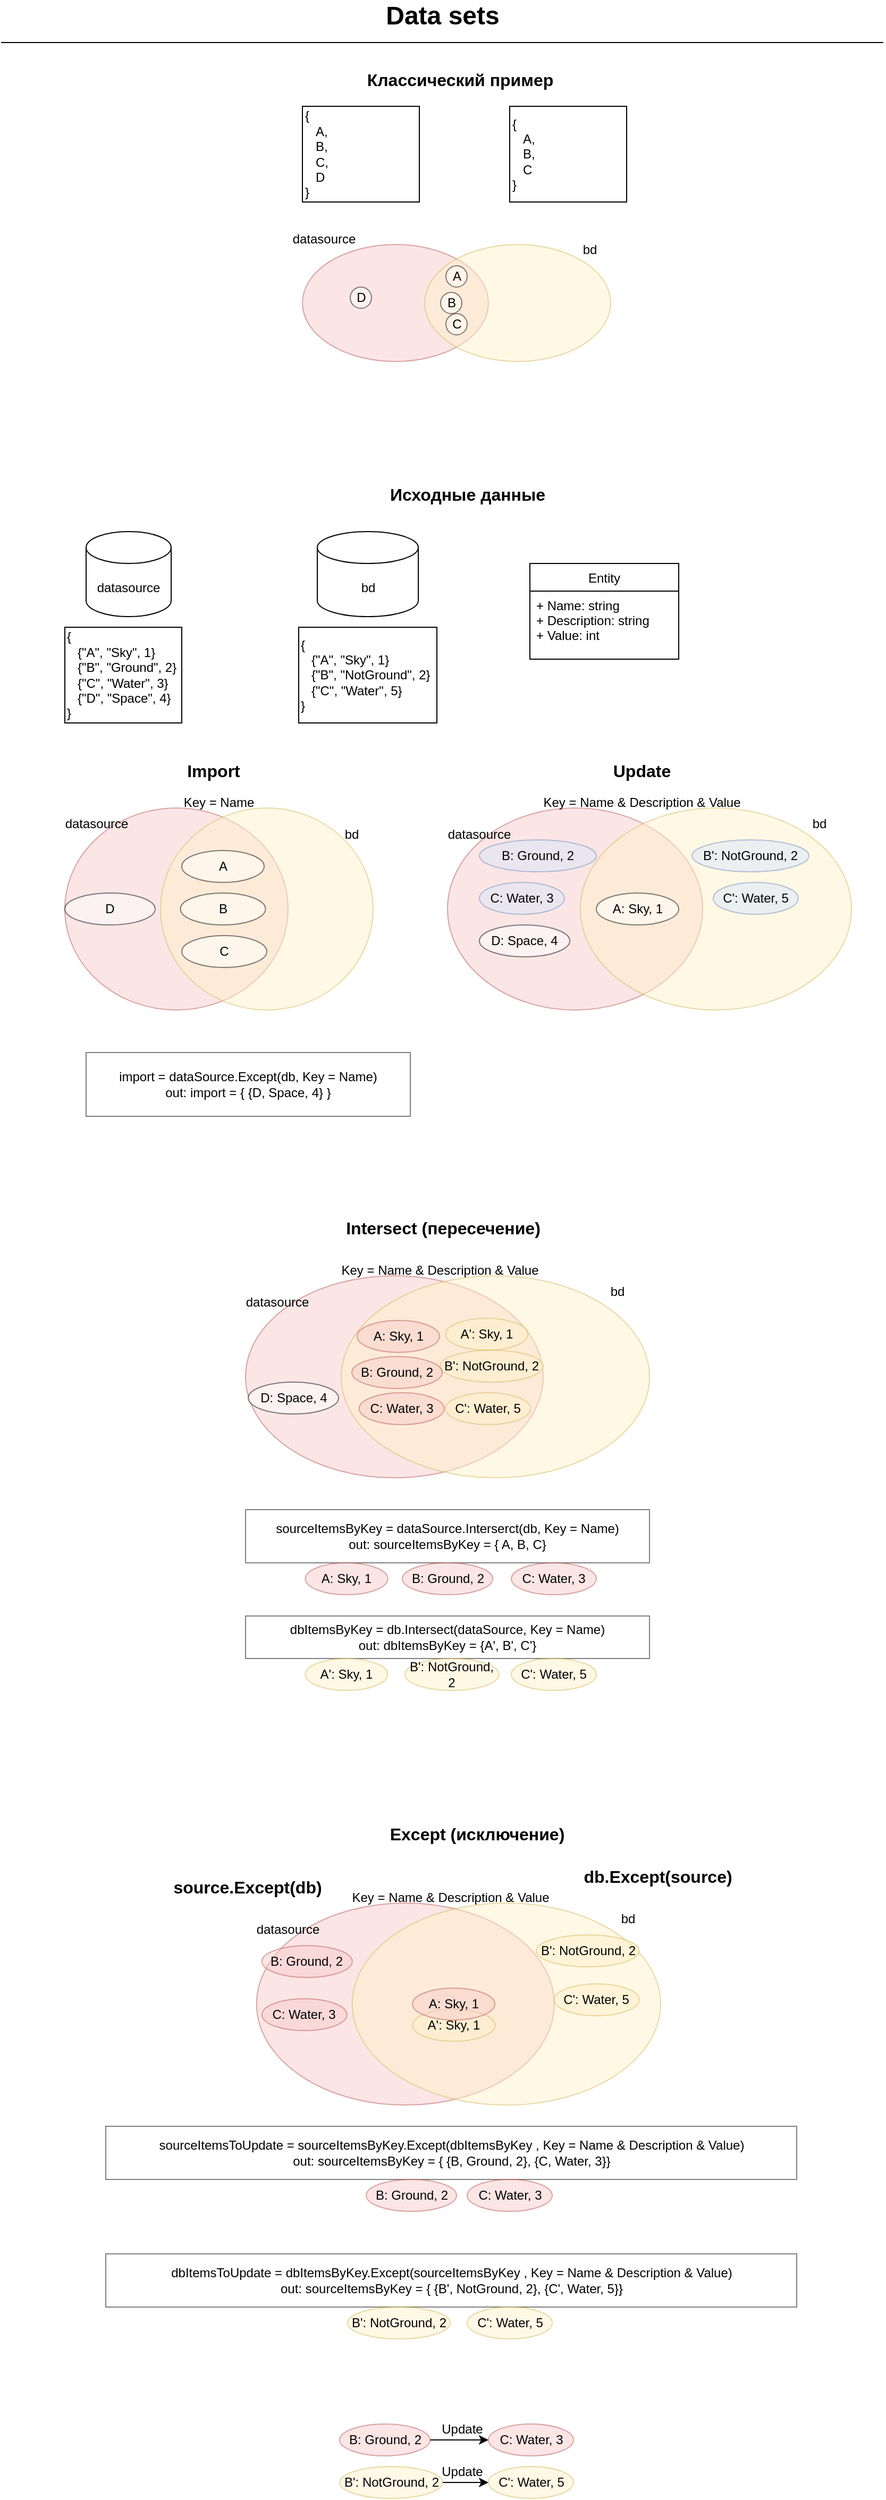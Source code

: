 <mxfile version="18.0.6" type="device"><diagram id="hYkvrTX9q1Pj_ykMgORU" name="Page-1"><mxGraphModel dx="1718" dy="1014" grid="1" gridSize="10" guides="1" tooltips="1" connect="1" arrows="1" fold="1" page="1" pageScale="1" pageWidth="850" pageHeight="1100" math="0" shadow="0"><root><mxCell id="0"/><mxCell id="1" parent="0"/><mxCell id="htVkX9HKynLvyQJheNIb-2" value="datasource" style="shape=cylinder3;whiteSpace=wrap;html=1;boundedLbl=1;backgroundOutline=1;size=15;" vertex="1" parent="1"><mxGeometry x="90" y="510" width="80" height="80" as="geometry"/></mxCell><mxCell id="htVkX9HKynLvyQJheNIb-3" value="bd" style="shape=cylinder3;whiteSpace=wrap;html=1;boundedLbl=1;backgroundOutline=1;size=15;" vertex="1" parent="1"><mxGeometry x="307.5" y="510" width="95" height="80" as="geometry"/></mxCell><mxCell id="htVkX9HKynLvyQJheNIb-5" value="Entity" style="swimlane;fontStyle=0;childLayout=stackLayout;horizontal=1;startSize=26;fillColor=none;horizontalStack=0;resizeParent=1;resizeParentMax=0;resizeLast=0;collapsible=1;marginBottom=0;" vertex="1" parent="1"><mxGeometry x="507.5" y="540" width="140" height="90" as="geometry"/></mxCell><mxCell id="htVkX9HKynLvyQJheNIb-6" value="+ Name: string&#10;+ Description: string&#10;+ Value: int" style="text;strokeColor=none;fillColor=none;align=left;verticalAlign=top;spacingLeft=4;spacingRight=4;overflow=hidden;rotatable=0;points=[[0,0.5],[1,0.5]];portConstraint=eastwest;" vertex="1" parent="htVkX9HKynLvyQJheNIb-5"><mxGeometry y="26" width="140" height="64" as="geometry"/></mxCell><mxCell id="htVkX9HKynLvyQJheNIb-9" value="{&lt;br&gt;&amp;nbsp; &amp;nbsp;{&quot;A&quot;, &quot;Sky&quot;, 1}&lt;br&gt;&amp;nbsp; &amp;nbsp;{&quot;B&quot;, &quot;Ground&quot;, 2}&lt;br&gt;&amp;nbsp; &amp;nbsp;{&quot;C&quot;, &quot;Water&quot;, 3}&lt;br&gt;&amp;nbsp; &amp;nbsp;{&quot;D&quot;, &quot;Space&quot;, 4}&lt;br&gt;}" style="html=1;align=left;" vertex="1" parent="1"><mxGeometry x="70" y="600" width="110" height="90" as="geometry"/></mxCell><mxCell id="htVkX9HKynLvyQJheNIb-10" value="{&lt;br&gt;&amp;nbsp; &amp;nbsp;{&quot;A&quot;, &quot;Sky&quot;, 1}&lt;br&gt;&amp;nbsp; &amp;nbsp;{&quot;B&quot;, &quot;NotGround&quot;, 2}&lt;br&gt;&amp;nbsp; &amp;nbsp;{&quot;C&quot;, &quot;Water&quot;, 5}&lt;br&gt;}" style="html=1;align=left;" vertex="1" parent="1"><mxGeometry x="290" y="600" width="130" height="90" as="geometry"/></mxCell><mxCell id="htVkX9HKynLvyQJheNIb-11" value="" style="ellipse;whiteSpace=wrap;html=1;fillColor=#f8cecc;strokeColor=#b85450;opacity=50;" vertex="1" parent="1"><mxGeometry x="70" y="770" width="210" height="190" as="geometry"/></mxCell><mxCell id="htVkX9HKynLvyQJheNIb-12" value="" style="ellipse;whiteSpace=wrap;html=1;fillColor=#fff2cc;strokeColor=#d6b656;opacity=50;" vertex="1" parent="1"><mxGeometry x="160" y="770" width="200" height="190" as="geometry"/></mxCell><mxCell id="htVkX9HKynLvyQJheNIb-14" value="Import" style="text;html=1;strokeColor=none;fillColor=none;align=center;verticalAlign=middle;whiteSpace=wrap;rounded=0;opacity=50;fontSize=16;fontStyle=1" vertex="1" parent="1"><mxGeometry x="180" y="720" width="60" height="30" as="geometry"/></mxCell><mxCell id="htVkX9HKynLvyQJheNIb-15" value="" style="ellipse;whiteSpace=wrap;html=1;fillColor=#f8cecc;strokeColor=#b85450;opacity=50;" vertex="1" parent="1"><mxGeometry x="430" y="770" width="240" height="190" as="geometry"/></mxCell><mxCell id="htVkX9HKynLvyQJheNIb-16" value="" style="ellipse;whiteSpace=wrap;html=1;fillColor=#fff2cc;strokeColor=#d6b656;opacity=50;" vertex="1" parent="1"><mxGeometry x="555" y="770" width="255" height="190" as="geometry"/></mxCell><mxCell id="htVkX9HKynLvyQJheNIb-17" value="Update" style="text;html=1;strokeColor=none;fillColor=none;align=center;verticalAlign=middle;whiteSpace=wrap;rounded=0;opacity=50;fontSize=16;fontStyle=1" vertex="1" parent="1"><mxGeometry x="583.13" y="720" width="60" height="30" as="geometry"/></mxCell><mxCell id="htVkX9HKynLvyQJheNIb-18" value="datasource" style="text;html=1;strokeColor=none;fillColor=none;align=center;verticalAlign=middle;whiteSpace=wrap;rounded=0;fontSize=12;opacity=50;" vertex="1" parent="1"><mxGeometry x="70" y="770" width="60" height="30" as="geometry"/></mxCell><mxCell id="htVkX9HKynLvyQJheNIb-19" value="bd" style="text;html=1;strokeColor=none;fillColor=none;align=center;verticalAlign=middle;whiteSpace=wrap;rounded=0;fontSize=12;opacity=50;" vertex="1" parent="1"><mxGeometry x="310" y="780" width="60" height="30" as="geometry"/></mxCell><mxCell id="htVkX9HKynLvyQJheNIb-20" value="datasource" style="text;html=1;strokeColor=none;fillColor=none;align=center;verticalAlign=middle;whiteSpace=wrap;rounded=0;fontSize=12;opacity=50;" vertex="1" parent="1"><mxGeometry x="430" y="780" width="60" height="30" as="geometry"/></mxCell><mxCell id="htVkX9HKynLvyQJheNIb-21" value="bd" style="text;html=1;strokeColor=none;fillColor=none;align=center;verticalAlign=middle;whiteSpace=wrap;rounded=0;fontSize=12;opacity=50;" vertex="1" parent="1"><mxGeometry x="750" y="770" width="60" height="30" as="geometry"/></mxCell><mxCell id="htVkX9HKynLvyQJheNIb-22" value="" style="ellipse;whiteSpace=wrap;html=1;fillColor=#f8cecc;strokeColor=#b85450;opacity=50;" vertex="1" parent="1"><mxGeometry x="293.5" y="240" width="175" height="110" as="geometry"/></mxCell><mxCell id="htVkX9HKynLvyQJheNIb-23" value="" style="ellipse;whiteSpace=wrap;html=1;fillColor=#fff2cc;strokeColor=#d6b656;opacity=50;" vertex="1" parent="1"><mxGeometry x="408.5" y="240" width="175" height="110" as="geometry"/></mxCell><mxCell id="htVkX9HKynLvyQJheNIb-24" value="bd" style="text;html=1;strokeColor=none;fillColor=none;align=center;verticalAlign=middle;whiteSpace=wrap;rounded=0;fontSize=12;opacity=50;" vertex="1" parent="1"><mxGeometry x="533.5" y="230" width="60" height="30" as="geometry"/></mxCell><mxCell id="htVkX9HKynLvyQJheNIb-25" value="datasource" style="text;html=1;strokeColor=none;fillColor=none;align=center;verticalAlign=middle;whiteSpace=wrap;rounded=0;fontSize=12;opacity=50;" vertex="1" parent="1"><mxGeometry x="283.5" y="220" width="60" height="30" as="geometry"/></mxCell><mxCell id="htVkX9HKynLvyQJheNIb-26" value="{&lt;br&gt;&amp;nbsp; &amp;nbsp;A, &lt;br&gt;&amp;nbsp; &amp;nbsp;B, &lt;br&gt;&amp;nbsp; &amp;nbsp;C, &lt;br&gt;&amp;nbsp; &amp;nbsp;D&lt;br&gt;}" style="html=1;align=left;" vertex="1" parent="1"><mxGeometry x="293.5" y="110" width="110" height="90" as="geometry"/></mxCell><mxCell id="htVkX9HKynLvyQJheNIb-27" value="{&lt;br&gt;&amp;nbsp; &amp;nbsp;A, &lt;br&gt;&amp;nbsp; &amp;nbsp;B, &lt;br&gt;&amp;nbsp; &amp;nbsp;C&lt;br&gt;}" style="html=1;align=left;" vertex="1" parent="1"><mxGeometry x="488.5" y="110" width="110" height="90" as="geometry"/></mxCell><mxCell id="htVkX9HKynLvyQJheNIb-29" value="A" style="ellipse;whiteSpace=wrap;html=1;aspect=fixed;fontSize=12;opacity=50;" vertex="1" parent="1"><mxGeometry x="428.5" y="260" width="20" height="20" as="geometry"/></mxCell><mxCell id="htVkX9HKynLvyQJheNIb-30" value="B" style="ellipse;whiteSpace=wrap;html=1;aspect=fixed;fontSize=12;opacity=50;" vertex="1" parent="1"><mxGeometry x="423.5" y="285" width="20" height="20" as="geometry"/></mxCell><mxCell id="htVkX9HKynLvyQJheNIb-31" value="C" style="ellipse;whiteSpace=wrap;html=1;aspect=fixed;fontSize=12;opacity=50;" vertex="1" parent="1"><mxGeometry x="428.5" y="305" width="20" height="20" as="geometry"/></mxCell><mxCell id="htVkX9HKynLvyQJheNIb-32" value="D" style="ellipse;whiteSpace=wrap;html=1;aspect=fixed;fontSize=12;opacity=50;" vertex="1" parent="1"><mxGeometry x="338.5" y="280" width="20" height="20" as="geometry"/></mxCell><mxCell id="htVkX9HKynLvyQJheNIb-33" value="A" style="ellipse;whiteSpace=wrap;html=1;fontSize=12;opacity=50;" vertex="1" parent="1"><mxGeometry x="180" y="810" width="77.5" height="30" as="geometry"/></mxCell><mxCell id="htVkX9HKynLvyQJheNIb-34" value="C" style="ellipse;whiteSpace=wrap;html=1;fontSize=12;opacity=50;" vertex="1" parent="1"><mxGeometry x="180" y="890" width="80" height="30" as="geometry"/></mxCell><mxCell id="htVkX9HKynLvyQJheNIb-37" value="B" style="ellipse;whiteSpace=wrap;html=1;fontSize=12;opacity=50;" vertex="1" parent="1"><mxGeometry x="178.75" y="850" width="80" height="30" as="geometry"/></mxCell><mxCell id="htVkX9HKynLvyQJheNIb-38" value="D" style="ellipse;whiteSpace=wrap;html=1;fontSize=12;opacity=50;" vertex="1" parent="1"><mxGeometry x="70" y="850" width="85" height="30" as="geometry"/></mxCell><mxCell id="htVkX9HKynLvyQJheNIb-39" value="Key = Name" style="text;html=1;strokeColor=none;fillColor=none;align=center;verticalAlign=middle;whiteSpace=wrap;rounded=0;fontSize=12;opacity=50;" vertex="1" parent="1"><mxGeometry x="160" y="750" width="110" height="30" as="geometry"/></mxCell><mxCell id="htVkX9HKynLvyQJheNIb-40" value="A: Sky, 1" style="ellipse;whiteSpace=wrap;html=1;fontSize=12;opacity=50;" vertex="1" parent="1"><mxGeometry x="570" y="850" width="77.5" height="30" as="geometry"/></mxCell><mxCell id="htVkX9HKynLvyQJheNIb-41" value="B': NotGround, 2" style="ellipse;whiteSpace=wrap;html=1;fontSize=12;opacity=50;fillColor=#dae8fc;strokeColor=#6c8ebf;" vertex="1" parent="1"><mxGeometry x="660" y="800" width="110" height="30" as="geometry"/></mxCell><mxCell id="htVkX9HKynLvyQJheNIb-42" value="C: Water, 3" style="ellipse;whiteSpace=wrap;html=1;fontSize=12;opacity=50;fillColor=#dae8fc;strokeColor=#6c8ebf;" vertex="1" parent="1"><mxGeometry x="460" y="840" width="80" height="30" as="geometry"/></mxCell><mxCell id="htVkX9HKynLvyQJheNIb-43" value="D: Space, 4" style="ellipse;whiteSpace=wrap;html=1;fontSize=12;opacity=50;" vertex="1" parent="1"><mxGeometry x="460" y="880" width="85" height="30" as="geometry"/></mxCell><mxCell id="htVkX9HKynLvyQJheNIb-44" value="B: Ground, 2" style="ellipse;whiteSpace=wrap;html=1;fontSize=12;opacity=50;fillColor=#dae8fc;strokeColor=#6c8ebf;" vertex="1" parent="1"><mxGeometry x="460" y="800" width="110" height="30" as="geometry"/></mxCell><mxCell id="htVkX9HKynLvyQJheNIb-45" value="C': Water, 5" style="ellipse;whiteSpace=wrap;html=1;fontSize=12;opacity=50;fillColor=#dae8fc;strokeColor=#6c8ebf;" vertex="1" parent="1"><mxGeometry x="680" y="840" width="80" height="30" as="geometry"/></mxCell><mxCell id="htVkX9HKynLvyQJheNIb-47" value="Key = Name &amp;amp; Description &amp;amp; Value" style="text;html=1;strokeColor=none;fillColor=none;align=center;verticalAlign=middle;whiteSpace=wrap;rounded=0;fontSize=12;opacity=50;" vertex="1" parent="1"><mxGeometry x="500" y="750" width="226.25" height="30" as="geometry"/></mxCell><mxCell id="htVkX9HKynLvyQJheNIb-48" style="edgeStyle=orthogonalEdgeStyle;rounded=0;orthogonalLoop=1;jettySize=auto;html=1;exitX=0.5;exitY=1;exitDx=0;exitDy=0;fontSize=12;" edge="1" parent="1" source="htVkX9HKynLvyQJheNIb-34" target="htVkX9HKynLvyQJheNIb-34"><mxGeometry relative="1" as="geometry"/></mxCell><mxCell id="htVkX9HKynLvyQJheNIb-49" value="&lt;font style=&quot;font-size: 20px;&quot;&gt;&lt;b style=&quot;font-size: 24px;&quot;&gt;Data sets&lt;/b&gt;&lt;/font&gt;" style="text;html=1;strokeColor=none;fillColor=none;align=center;verticalAlign=middle;whiteSpace=wrap;rounded=0;fontSize=20;opacity=50;" vertex="1" parent="1"><mxGeometry x="283" y="10" width="285" height="30" as="geometry"/></mxCell><mxCell id="htVkX9HKynLvyQJheNIb-50" value="" style="endArrow=none;html=1;rounded=0;fontSize=24;" edge="1" parent="1"><mxGeometry width="50" height="50" relative="1" as="geometry"><mxPoint x="10" y="50" as="sourcePoint"/><mxPoint x="840" y="50" as="targetPoint"/></mxGeometry></mxCell><mxCell id="htVkX9HKynLvyQJheNIb-76" value="import = dataSource.Except(db, Key = Name)&lt;br&gt;out: import = { {D, Space, 4} }" style="rounded=0;whiteSpace=wrap;html=1;fontSize=12;opacity=50;" vertex="1" parent="1"><mxGeometry x="90" y="1000" width="305" height="60" as="geometry"/></mxCell><mxCell id="htVkX9HKynLvyQJheNIb-77" value="sourceItemsByKey = dataSource.Interserct(db, Key = Name)&lt;br&gt;out: sourceItemsByKey = { A, B, C}" style="rounded=0;whiteSpace=wrap;html=1;fontSize=12;opacity=50;" vertex="1" parent="1"><mxGeometry x="240" y="1430" width="380" height="50" as="geometry"/></mxCell><mxCell id="htVkX9HKynLvyQJheNIb-102" value="" style="ellipse;whiteSpace=wrap;html=1;fillColor=#f8cecc;strokeColor=#b85450;opacity=50;" vertex="1" parent="1"><mxGeometry x="240" y="1210" width="280" height="190" as="geometry"/></mxCell><mxCell id="htVkX9HKynLvyQJheNIb-103" value="" style="ellipse;whiteSpace=wrap;html=1;fillColor=#fff2cc;strokeColor=#d6b656;opacity=50;" vertex="1" parent="1"><mxGeometry x="330" y="1210" width="290" height="190" as="geometry"/></mxCell><mxCell id="htVkX9HKynLvyQJheNIb-104" value="Intersect (пересечение)" style="text;html=1;strokeColor=none;fillColor=none;align=center;verticalAlign=middle;whiteSpace=wrap;rounded=0;opacity=50;fontSize=16;fontStyle=1" vertex="1" parent="1"><mxGeometry x="327.5" y="1150" width="195.78" height="30" as="geometry"/></mxCell><mxCell id="htVkX9HKynLvyQJheNIb-105" value="datasource" style="text;html=1;strokeColor=none;fillColor=none;align=center;verticalAlign=middle;whiteSpace=wrap;rounded=0;fontSize=12;opacity=50;" vertex="1" parent="1"><mxGeometry x="240" y="1220" width="60" height="30" as="geometry"/></mxCell><mxCell id="htVkX9HKynLvyQJheNIb-106" value="bd" style="text;html=1;strokeColor=none;fillColor=none;align=center;verticalAlign=middle;whiteSpace=wrap;rounded=0;fontSize=12;opacity=50;" vertex="1" parent="1"><mxGeometry x="560" y="1210" width="60" height="30" as="geometry"/></mxCell><mxCell id="htVkX9HKynLvyQJheNIb-107" value="A': Sky, 1" style="ellipse;whiteSpace=wrap;html=1;fontSize=12;opacity=50;fillColor=#fff2cc;strokeColor=#d6b656;" vertex="1" parent="1"><mxGeometry x="428.13" y="1250" width="77.5" height="30" as="geometry"/></mxCell><mxCell id="htVkX9HKynLvyQJheNIb-108" value="B': NotGround, 2" style="ellipse;whiteSpace=wrap;html=1;fontSize=12;opacity=50;fillColor=#fff2cc;strokeColor=#d6b656;" vertex="1" parent="1"><mxGeometry x="423.13" y="1280" width="96.87" height="30" as="geometry"/></mxCell><mxCell id="htVkX9HKynLvyQJheNIb-109" value="C: Water, 3" style="ellipse;whiteSpace=wrap;html=1;fontSize=12;opacity=50;fillColor=#f8cecc;strokeColor=#b85450;" vertex="1" parent="1"><mxGeometry x="346.88" y="1320" width="80" height="30" as="geometry"/></mxCell><mxCell id="htVkX9HKynLvyQJheNIb-110" value="D: Space, 4" style="ellipse;whiteSpace=wrap;html=1;fontSize=12;opacity=50;" vertex="1" parent="1"><mxGeometry x="242.5" y="1310" width="85" height="30" as="geometry"/></mxCell><mxCell id="htVkX9HKynLvyQJheNIb-111" value="B: Ground, 2" style="ellipse;whiteSpace=wrap;html=1;fontSize=12;opacity=50;fillColor=#f8cecc;strokeColor=#b85450;" vertex="1" parent="1"><mxGeometry x="340" y="1286" width="85" height="30" as="geometry"/></mxCell><mxCell id="htVkX9HKynLvyQJheNIb-112" value="C': Water, 5" style="ellipse;whiteSpace=wrap;html=1;fontSize=12;opacity=50;fillColor=#fff2cc;strokeColor=#d6b656;" vertex="1" parent="1"><mxGeometry x="428.13" y="1320" width="80" height="30" as="geometry"/></mxCell><mxCell id="htVkX9HKynLvyQJheNIb-113" value="Key = Name &amp;amp; Description &amp;amp; Value" style="text;html=1;strokeColor=none;fillColor=none;align=center;verticalAlign=middle;whiteSpace=wrap;rounded=0;fontSize=12;opacity=50;" vertex="1" parent="1"><mxGeometry x="310" y="1190" width="226.25" height="30" as="geometry"/></mxCell><mxCell id="htVkX9HKynLvyQJheNIb-114" value="A: Sky, 1" style="ellipse;whiteSpace=wrap;html=1;fontSize=12;opacity=50;fillColor=#f8cecc;strokeColor=#b85450;" vertex="1" parent="1"><mxGeometry x="345" y="1252" width="77.5" height="30" as="geometry"/></mxCell><mxCell id="htVkX9HKynLvyQJheNIb-115" value="A: Sky, 1" style="ellipse;whiteSpace=wrap;html=1;fontSize=12;opacity=50;fillColor=#f8cecc;strokeColor=#b85450;" vertex="1" parent="1"><mxGeometry x="296.25" y="1480" width="77.5" height="30" as="geometry"/></mxCell><mxCell id="htVkX9HKynLvyQJheNIb-116" value="B: Ground, 2" style="ellipse;whiteSpace=wrap;html=1;fontSize=12;opacity=50;fillColor=#f8cecc;strokeColor=#b85450;" vertex="1" parent="1"><mxGeometry x="387.5" y="1480" width="85" height="30" as="geometry"/></mxCell><mxCell id="htVkX9HKynLvyQJheNIb-117" value="C: Water, 3" style="ellipse;whiteSpace=wrap;html=1;fontSize=12;opacity=50;fillColor=#f8cecc;strokeColor=#b85450;" vertex="1" parent="1"><mxGeometry x="490" y="1480" width="80" height="30" as="geometry"/></mxCell><mxCell id="htVkX9HKynLvyQJheNIb-119" value="dbItemsByKey = db.Intersect(dataSource, Key = Name)&lt;br&gt;out: dbItemsByKey = {A', B', C'}" style="rounded=0;whiteSpace=wrap;html=1;fontSize=12;opacity=50;" vertex="1" parent="1"><mxGeometry x="240" y="1530" width="380" height="40" as="geometry"/></mxCell><mxCell id="htVkX9HKynLvyQJheNIb-121" value="A': Sky, 1" style="ellipse;whiteSpace=wrap;html=1;fontSize=12;opacity=50;fillColor=#fff2cc;strokeColor=#d6b656;" vertex="1" parent="1"><mxGeometry x="296.25" y="1570" width="77.5" height="30" as="geometry"/></mxCell><mxCell id="htVkX9HKynLvyQJheNIb-122" value="B': NotGround, 2" style="ellipse;whiteSpace=wrap;html=1;fontSize=12;opacity=50;fillColor=#fff2cc;strokeColor=#d6b656;" vertex="1" parent="1"><mxGeometry x="390" y="1570" width="88.43" height="30" as="geometry"/></mxCell><mxCell id="htVkX9HKynLvyQJheNIb-123" value="C': Water, 5" style="ellipse;whiteSpace=wrap;html=1;fontSize=12;opacity=50;fillColor=#fff2cc;strokeColor=#d6b656;" vertex="1" parent="1"><mxGeometry x="490" y="1570" width="80" height="30" as="geometry"/></mxCell><mxCell id="htVkX9HKynLvyQJheNIb-124" value="sourceItemsToUpdate&amp;nbsp;= sourceItemsByKey.Except(dbItemsByKey&amp;nbsp;, Key = Name &amp;amp; Description &amp;amp; Value)&lt;br&gt;out: sourceItemsByKey = { {B, Ground, 2}, {C, Water, 3}}" style="rounded=0;whiteSpace=wrap;html=1;fontSize=12;opacity=50;" vertex="1" parent="1"><mxGeometry x="108.51" y="2010" width="650" height="50" as="geometry"/></mxCell><mxCell id="htVkX9HKynLvyQJheNIb-125" value="" style="ellipse;whiteSpace=wrap;html=1;fillColor=#f8cecc;strokeColor=#b85450;opacity=50;" vertex="1" parent="1"><mxGeometry x="250.39" y="1800" width="280" height="190" as="geometry"/></mxCell><mxCell id="htVkX9HKynLvyQJheNIb-126" value="" style="ellipse;whiteSpace=wrap;html=1;fillColor=#fff2cc;strokeColor=#d6b656;opacity=50;" vertex="1" parent="1"><mxGeometry x="340.39" y="1800" width="290" height="190" as="geometry"/></mxCell><mxCell id="htVkX9HKynLvyQJheNIb-127" value="source.Except(db)" style="text;html=1;strokeColor=none;fillColor=none;align=center;verticalAlign=middle;whiteSpace=wrap;rounded=0;opacity=50;fontSize=16;fontStyle=1" vertex="1" parent="1"><mxGeometry x="154.22" y="1770" width="175.78" height="30" as="geometry"/></mxCell><mxCell id="htVkX9HKynLvyQJheNIb-128" value="datasource" style="text;html=1;strokeColor=none;fillColor=none;align=center;verticalAlign=middle;whiteSpace=wrap;rounded=0;fontSize=12;opacity=50;" vertex="1" parent="1"><mxGeometry x="250.39" y="1810" width="60" height="30" as="geometry"/></mxCell><mxCell id="htVkX9HKynLvyQJheNIb-129" value="bd" style="text;html=1;strokeColor=none;fillColor=none;align=center;verticalAlign=middle;whiteSpace=wrap;rounded=0;fontSize=12;opacity=50;" vertex="1" parent="1"><mxGeometry x="570.39" y="1800" width="60" height="30" as="geometry"/></mxCell><mxCell id="htVkX9HKynLvyQJheNIb-130" value="A': Sky, 1" style="ellipse;whiteSpace=wrap;html=1;fontSize=12;opacity=50;fillColor=#fff2cc;strokeColor=#d6b656;" vertex="1" parent="1"><mxGeometry x="397.11" y="1900" width="77.5" height="30" as="geometry"/></mxCell><mxCell id="htVkX9HKynLvyQJheNIb-131" value="B': NotGround, 2" style="ellipse;whiteSpace=wrap;html=1;fontSize=12;opacity=50;fillColor=#fff2cc;strokeColor=#d6b656;" vertex="1" parent="1"><mxGeometry x="513.52" y="1830" width="96.87" height="30" as="geometry"/></mxCell><mxCell id="htVkX9HKynLvyQJheNIb-132" value="C: Water, 3" style="ellipse;whiteSpace=wrap;html=1;fontSize=12;opacity=50;fillColor=#f8cecc;strokeColor=#b85450;" vertex="1" parent="1"><mxGeometry x="255.39" y="1890" width="80" height="30" as="geometry"/></mxCell><mxCell id="htVkX9HKynLvyQJheNIb-134" value="B: Ground, 2" style="ellipse;whiteSpace=wrap;html=1;fontSize=12;opacity=50;fillColor=#f8cecc;strokeColor=#b85450;" vertex="1" parent="1"><mxGeometry x="255.39" y="1840" width="85" height="30" as="geometry"/></mxCell><mxCell id="htVkX9HKynLvyQJheNIb-135" value="C': Water, 5" style="ellipse;whiteSpace=wrap;html=1;fontSize=12;opacity=50;fillColor=#fff2cc;strokeColor=#d6b656;" vertex="1" parent="1"><mxGeometry x="530.39" y="1876" width="80" height="30" as="geometry"/></mxCell><mxCell id="htVkX9HKynLvyQJheNIb-136" value="Key = Name &amp;amp; Description &amp;amp; Value" style="text;html=1;strokeColor=none;fillColor=none;align=center;verticalAlign=middle;whiteSpace=wrap;rounded=0;fontSize=12;opacity=50;" vertex="1" parent="1"><mxGeometry x="320.39" y="1780" width="226.25" height="30" as="geometry"/></mxCell><mxCell id="htVkX9HKynLvyQJheNIb-137" value="A: Sky, 1" style="ellipse;whiteSpace=wrap;html=1;fontSize=12;opacity=50;fillColor=#f8cecc;strokeColor=#b85450;" vertex="1" parent="1"><mxGeometry x="397.11" y="1880" width="77.5" height="30" as="geometry"/></mxCell><mxCell id="htVkX9HKynLvyQJheNIb-138" value="dbItemsToUpdate = dbItemsByKey.Except(sourceItemsByKey , Key = Name &amp;amp; Description &amp;amp; Value)&lt;br&gt;out: sourceItemsByKey = { {B', NotGround, 2}, {C', Water, 5}}" style="rounded=0;whiteSpace=wrap;html=1;fontSize=12;opacity=50;" vertex="1" parent="1"><mxGeometry x="108.51" y="2130" width="650" height="50" as="geometry"/></mxCell><mxCell id="htVkX9HKynLvyQJheNIb-139" value="B: Ground, 2" style="ellipse;whiteSpace=wrap;html=1;fontSize=12;opacity=50;fillColor=#f8cecc;strokeColor=#b85450;" vertex="1" parent="1"><mxGeometry x="353.51" y="2060" width="85" height="30" as="geometry"/></mxCell><mxCell id="htVkX9HKynLvyQJheNIb-140" value="C: Water, 3" style="ellipse;whiteSpace=wrap;html=1;fontSize=12;opacity=50;fillColor=#f8cecc;strokeColor=#b85450;" vertex="1" parent="1"><mxGeometry x="448.51" y="2060" width="80" height="30" as="geometry"/></mxCell><mxCell id="htVkX9HKynLvyQJheNIb-141" value="B': NotGround, 2" style="ellipse;whiteSpace=wrap;html=1;fontSize=12;opacity=50;fillColor=#fff2cc;strokeColor=#d6b656;" vertex="1" parent="1"><mxGeometry x="335.86" y="2180" width="96.87" height="30" as="geometry"/></mxCell><mxCell id="htVkX9HKynLvyQJheNIb-142" value="C': Water, 5" style="ellipse;whiteSpace=wrap;html=1;fontSize=12;opacity=50;fillColor=#fff2cc;strokeColor=#d6b656;" vertex="1" parent="1"><mxGeometry x="448.51" y="2180" width="80" height="30" as="geometry"/></mxCell><mxCell id="htVkX9HKynLvyQJheNIb-147" style="edgeStyle=orthogonalEdgeStyle;rounded=0;orthogonalLoop=1;jettySize=auto;html=1;exitX=1;exitY=0.5;exitDx=0;exitDy=0;fontSize=12;" edge="1" parent="1" source="htVkX9HKynLvyQJheNIb-144" target="htVkX9HKynLvyQJheNIb-146"><mxGeometry relative="1" as="geometry"/></mxCell><mxCell id="htVkX9HKynLvyQJheNIb-144" value="B: Ground, 2" style="ellipse;whiteSpace=wrap;html=1;fontSize=12;opacity=50;fillColor=#f8cecc;strokeColor=#b85450;" vertex="1" parent="1"><mxGeometry x="328.5" y="2290" width="85" height="30" as="geometry"/></mxCell><mxCell id="htVkX9HKynLvyQJheNIb-146" value="C: Water, 3" style="ellipse;whiteSpace=wrap;html=1;fontSize=12;opacity=50;fillColor=#f8cecc;strokeColor=#b85450;" vertex="1" parent="1"><mxGeometry x="468.5" y="2290" width="80" height="30" as="geometry"/></mxCell><mxCell id="htVkX9HKynLvyQJheNIb-150" style="edgeStyle=orthogonalEdgeStyle;rounded=0;orthogonalLoop=1;jettySize=auto;html=1;exitX=1;exitY=0.5;exitDx=0;exitDy=0;entryX=0;entryY=0.5;entryDx=0;entryDy=0;fontSize=12;" edge="1" parent="1" source="htVkX9HKynLvyQJheNIb-148" target="htVkX9HKynLvyQJheNIb-149"><mxGeometry relative="1" as="geometry"/></mxCell><mxCell id="htVkX9HKynLvyQJheNIb-148" value="B': NotGround, 2" style="ellipse;whiteSpace=wrap;html=1;fontSize=12;opacity=50;fillColor=#fff2cc;strokeColor=#d6b656;" vertex="1" parent="1"><mxGeometry x="328.5" y="2330" width="96.87" height="30" as="geometry"/></mxCell><mxCell id="htVkX9HKynLvyQJheNIb-149" value="C': Water, 5" style="ellipse;whiteSpace=wrap;html=1;fontSize=12;opacity=50;fillColor=#fff2cc;strokeColor=#d6b656;" vertex="1" parent="1"><mxGeometry x="468.5" y="2330" width="80" height="30" as="geometry"/></mxCell><mxCell id="htVkX9HKynLvyQJheNIb-151" value="Update" style="text;html=1;strokeColor=none;fillColor=none;align=center;verticalAlign=middle;whiteSpace=wrap;rounded=0;fontSize=12;opacity=50;" vertex="1" parent="1"><mxGeometry x="413.5" y="2280" width="60" height="30" as="geometry"/></mxCell><mxCell id="htVkX9HKynLvyQJheNIb-152" value="Update" style="text;html=1;strokeColor=none;fillColor=none;align=center;verticalAlign=middle;whiteSpace=wrap;rounded=0;fontSize=12;opacity=50;" vertex="1" parent="1"><mxGeometry x="413.5" y="2320" width="60" height="30" as="geometry"/></mxCell><mxCell id="htVkX9HKynLvyQJheNIb-153" value="Классический пример" style="text;html=1;strokeColor=none;fillColor=none;align=center;verticalAlign=middle;whiteSpace=wrap;rounded=0;fontSize=16;opacity=50;fontStyle=1" vertex="1" parent="1"><mxGeometry x="301.13" y="70" width="282" height="30" as="geometry"/></mxCell><mxCell id="htVkX9HKynLvyQJheNIb-154" value="Исходные данные" style="text;html=1;strokeColor=none;fillColor=none;align=center;verticalAlign=middle;whiteSpace=wrap;rounded=0;fontSize=16;opacity=50;fontStyle=1" vertex="1" parent="1"><mxGeometry x="307.5" y="460" width="282" height="30" as="geometry"/></mxCell><mxCell id="htVkX9HKynLvyQJheNIb-155" value="db.Except(source)" style="text;html=1;strokeColor=none;fillColor=none;align=center;verticalAlign=middle;whiteSpace=wrap;rounded=0;opacity=50;fontSize=16;fontStyle=1" vertex="1" parent="1"><mxGeometry x="540.39" y="1760" width="175.78" height="30" as="geometry"/></mxCell><mxCell id="htVkX9HKynLvyQJheNIb-156" value="Except (исключение)" style="text;html=1;strokeColor=none;fillColor=none;align=center;verticalAlign=middle;whiteSpace=wrap;rounded=0;opacity=50;fontSize=16;fontStyle=1" vertex="1" parent="1"><mxGeometry x="360" y="1720" width="195.78" height="30" as="geometry"/></mxCell></root></mxGraphModel></diagram></mxfile>